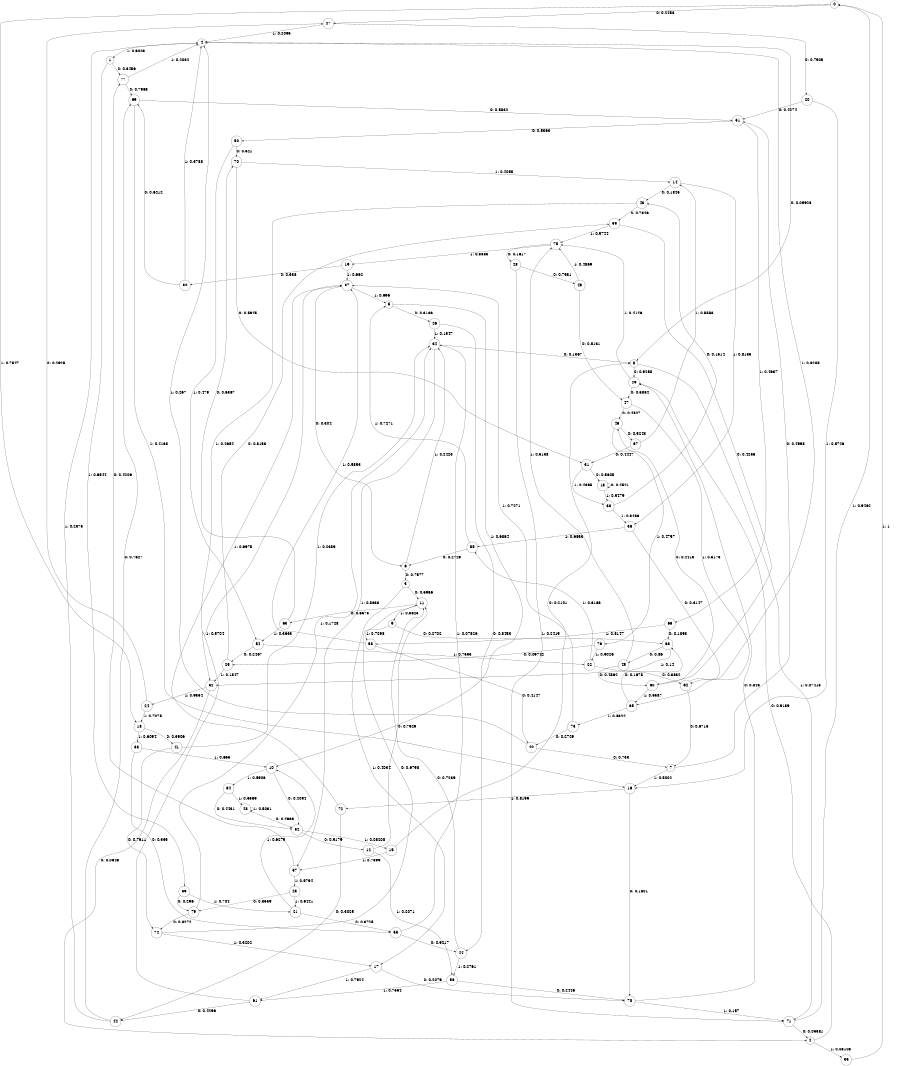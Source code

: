 digraph "ch35randomL7" {
size = "6,8.5";
ratio = "fill";
node [shape = circle];
node [fontsize = 24];
edge [fontsize = 24];
0 -> 27 [label = "0: 0.2453   "];
0 -> 18 [label = "1: 0.7547   "];
1 -> 77 [label = "0: 0.3456   "];
1 -> 39 [label = "1: 0.6544   "];
2 -> 29 [label = "0: 0.9189   "];
2 -> 35 [label = "1: 0.08108  "];
3 -> 11 [label = "0: 0.5966   "];
3 -> 17 [label = "1: 0.4034   "];
4 -> 8 [label = "0: 0.09923  "];
4 -> 1 [label = "1: 0.9008   "];
5 -> 26 [label = "0: 0.3136   "];
5 -> 10 [label = "1: 0.6864   "];
6 -> 3 [label = "0: 0.7577   "];
6 -> 34 [label = "1: 0.2423   "];
7 -> 51 [label = "0: 0.4998   "];
7 -> 16 [label = "1: 0.5002   "];
8 -> 29 [label = "0: 0.9258   "];
8 -> 71 [label = "1: 0.07418  "];
9 -> 68 [label = "0: 0.2702   "];
9 -> 58 [label = "1: 0.7298   "];
10 -> 52 [label = "0: 0.4094   "];
10 -> 64 [label = "1: 0.5906   "];
11 -> 63 [label = "0: 0.6375   "];
11 -> 9 [label = "1: 0.3625   "];
12 -> 11 [label = "0: 0.7929   "];
12 -> 56 [label = "1: 0.2071   "];
13 -> 13 [label = "0: 0.4521   "];
13 -> 33 [label = "1: 0.5479   "];
14 -> 43 [label = "0: 0.1845   "];
14 -> 36 [label = "1: 0.8155   "];
15 -> 8 [label = "0: 0.2101   "];
15 -> 57 [label = "1: 0.7899   "];
16 -> 78 [label = "0: 0.1801   "];
16 -> 72 [label = "1: 0.8199   "];
17 -> 78 [label = "0: 0.2076   "];
17 -> 61 [label = "1: 0.7924   "];
18 -> 41 [label = "0: 0.3906   "];
18 -> 38 [label = "1: 0.6094   "];
19 -> 30 [label = "0: 0.338    "];
19 -> 37 [label = "1: 0.662    "];
20 -> 51 [label = "0: 0.4274   "];
20 -> 16 [label = "1: 0.5726   "];
21 -> 53 [label = "0: 0.3725   "];
21 -> 10 [label = "1: 0.6275   "];
22 -> 62 [label = "0: 0.3832   "];
22 -> 55 [label = "1: 0.6168   "];
23 -> 79 [label = "0: 0.3559   "];
23 -> 21 [label = "1: 0.6441   "];
24 -> 27 [label = "0: 0.2925   "];
24 -> 18 [label = "1: 0.7075   "];
25 -> 59 [label = "0: 0.8153   "];
25 -> 32 [label = "1: 0.1847   "];
26 -> 44 [label = "0: 0.8453   "];
26 -> 34 [label = "1: 0.1547   "];
27 -> 20 [label = "0: 0.7905   "];
27 -> 4 [label = "1: 0.2095   "];
28 -> 49 [label = "0: 0.7581   "];
28 -> 71 [label = "1: 0.2419   "];
29 -> 47 [label = "0: 0.5854   "];
29 -> 75 [label = "1: 0.4146   "];
30 -> 69 [label = "0: 0.6212   "];
30 -> 4 [label = "1: 0.3788   "];
31 -> 13 [label = "0: 0.5605   "];
31 -> 33 [label = "1: 0.4395   "];
32 -> 2 [label = "0: 0.0646   "];
32 -> 24 [label = "1: 0.9354   "];
33 -> 43 [label = "0: 0.1514   "];
33 -> 36 [label = "1: 0.8486   "];
34 -> 8 [label = "0: 0.1367   "];
34 -> 57 [label = "1: 0.8633   "];
35 -> 0 [label = "1: 1        "];
36 -> 62 [label = "0: 0.3147   "];
36 -> 55 [label = "1: 0.6853   "];
37 -> 6 [label = "0: 0.304    "];
37 -> 5 [label = "1: 0.696    "];
38 -> 53 [label = "0: 0.335    "];
38 -> 10 [label = "1: 0.665    "];
39 -> 79 [label = "0: 0.296    "];
39 -> 21 [label = "1: 0.704    "];
40 -> 7 [label = "0: 0.733    "];
40 -> 4 [label = "1: 0.267    "];
41 -> 74 [label = "0: 0.7611   "];
41 -> 34 [label = "1: 0.2389   "];
42 -> 69 [label = "0: 0.7627   "];
42 -> 4 [label = "1: 0.2373   "];
43 -> 59 [label = "0: 0.7346   "];
43 -> 32 [label = "1: 0.2654   "];
44 -> 11 [label = "0: 0.7239   "];
44 -> 56 [label = "1: 0.2761   "];
45 -> 60 [label = "0: 0.4862   "];
45 -> 75 [label = "1: 0.5138   "];
46 -> 67 [label = "0: 0.5243   "];
46 -> 76 [label = "1: 0.4757   "];
47 -> 46 [label = "0: 0.4827   "];
47 -> 65 [label = "1: 0.5173   "];
48 -> 52 [label = "0: 0.4969   "];
48 -> 48 [label = "1: 0.5031   "];
49 -> 47 [label = "0: 0.5131   "];
49 -> 75 [label = "1: 0.4869   "];
50 -> 70 [label = "0: 0.521    "];
50 -> 54 [label = "1: 0.479    "];
51 -> 50 [label = "0: 0.5363   "];
51 -> 66 [label = "1: 0.4637   "];
52 -> 12 [label = "0: 0.9179   "];
52 -> 15 [label = "1: 0.08208  "];
53 -> 44 [label = "0: 0.9217   "];
53 -> 34 [label = "1: 0.07826  "];
54 -> 25 [label = "0: 0.2467   "];
54 -> 22 [label = "1: 0.7533   "];
55 -> 6 [label = "0: 0.2729   "];
55 -> 5 [label = "1: 0.7271   "];
56 -> 78 [label = "0: 0.2446   "];
56 -> 61 [label = "1: 0.7554   "];
57 -> 77 [label = "0: 0.4206   "];
57 -> 23 [label = "1: 0.5794   "];
58 -> 40 [label = "0: 0.4147   "];
58 -> 37 [label = "1: 0.5853   "];
59 -> 60 [label = "0: 0.4256   "];
59 -> 75 [label = "1: 0.5744   "];
60 -> 46 [label = "0: 0.4413   "];
60 -> 65 [label = "1: 0.5587   "];
61 -> 42 [label = "0: 0.4296   "];
61 -> 37 [label = "1: 0.5704   "];
62 -> 7 [label = "0: 0.6715   "];
62 -> 4 [label = "1: 0.3285   "];
63 -> 70 [label = "0: 0.6367   "];
63 -> 54 [label = "1: 0.3633   "];
64 -> 52 [label = "0: 0.4431   "];
64 -> 48 [label = "1: 0.5569   "];
65 -> 68 [label = "0: 0.1678   "];
65 -> 73 [label = "1: 0.8322   "];
66 -> 68 [label = "0: 0.1853   "];
66 -> 58 [label = "1: 0.8147   "];
67 -> 31 [label = "0: 0.4447   "];
67 -> 14 [label = "1: 0.5553   "];
68 -> 45 [label = "0: 0.86     "];
68 -> 32 [label = "1: 0.14     "];
69 -> 51 [label = "0: 0.5832   "];
69 -> 16 [label = "1: 0.4168   "];
70 -> 31 [label = "0: 0.5945   "];
70 -> 14 [label = "1: 0.4055   "];
71 -> 2 [label = "0: 0.05381  "];
71 -> 0 [label = "1: 0.9462   "];
72 -> 42 [label = "0: 0.3025   "];
72 -> 37 [label = "1: 0.6975   "];
73 -> 40 [label = "0: 0.2729   "];
73 -> 37 [label = "1: 0.7271   "];
74 -> 11 [label = "0: 0.6798   "];
74 -> 17 [label = "1: 0.3202   "];
75 -> 28 [label = "0: 0.1617   "];
75 -> 19 [label = "1: 0.8383   "];
76 -> 25 [label = "0: 0.09742  "];
76 -> 22 [label = "1: 0.9026   "];
77 -> 69 [label = "0: 0.7968   "];
77 -> 4 [label = "1: 0.2032   "];
78 -> 29 [label = "0: 0.843    "];
78 -> 71 [label = "1: 0.157    "];
79 -> 74 [label = "0: 0.8272   "];
79 -> 34 [label = "1: 0.1728   "];
}